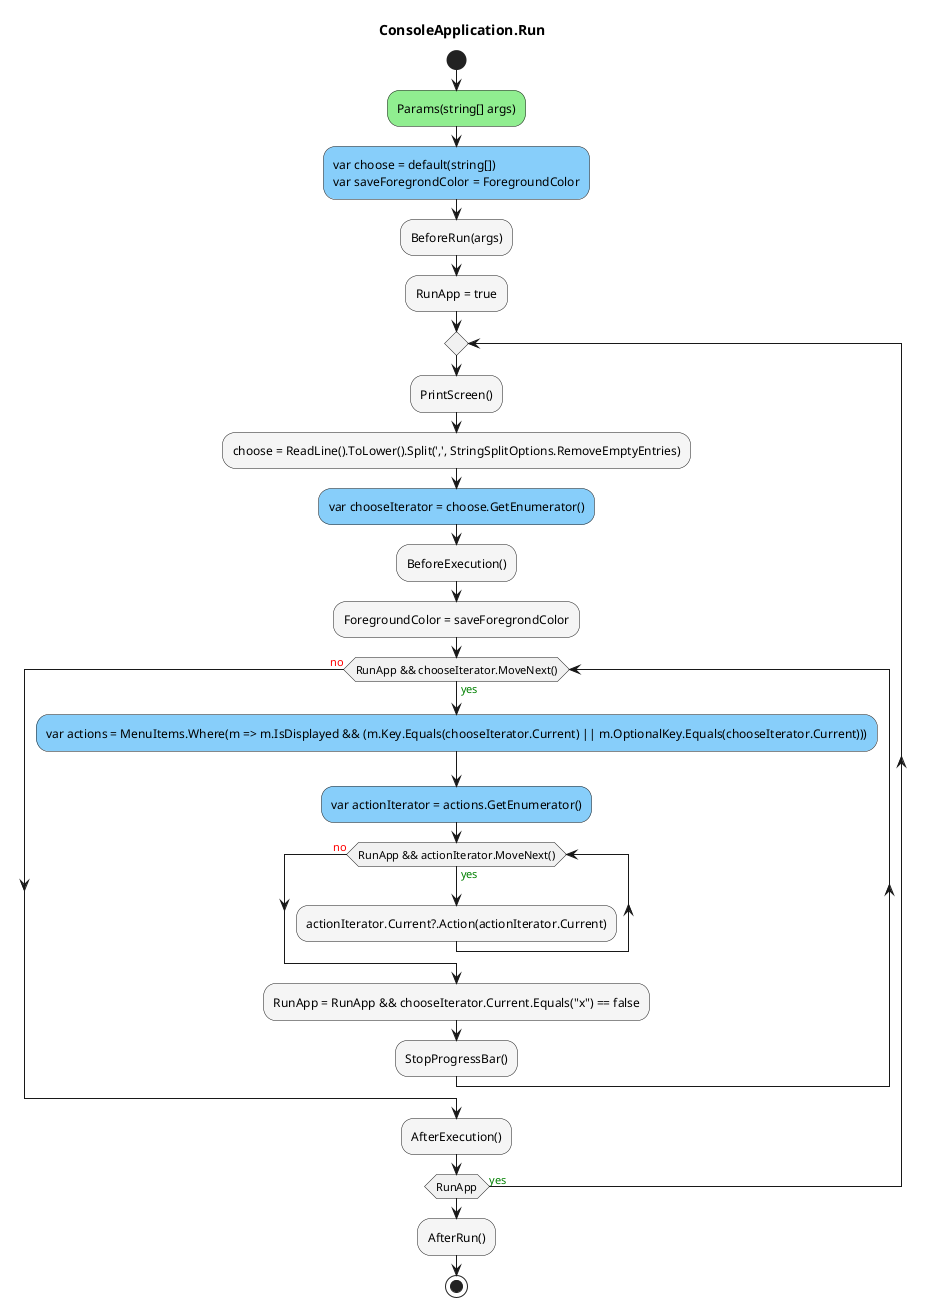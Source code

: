 @startuml ConsoleApplication.Run
title ConsoleApplication.Run
start
#LightGreen:Params(string[] args);
#LightSkyBlue:var choose = default(string[])\nvar saveForegrondColor = ForegroundColor;
#WhiteSmoke:BeforeRun(args);
#WhiteSmoke:RunApp = true;
repeat
        #WhiteSmoke:PrintScreen();
        #WhiteSmoke:choose = ReadLine().ToLower().Split(',', StringSplitOptions.RemoveEmptyEntries);
        #LightSkyBlue:var chooseIterator = choose.GetEnumerator();
        #WhiteSmoke:BeforeExecution();
        #WhiteSmoke:ForegroundColor = saveForegrondColor;
        while (RunApp && chooseIterator.MoveNext()) is (<color:green>yes)
                #LightSkyBlue:var actions = MenuItems.Where(m => m.IsDisplayed && (m.Key.Equals(chooseIterator.Current) || m.OptionalKey.Equals(chooseIterator.Current)));
                #LightSkyBlue:var actionIterator = actions.GetEnumerator();
                while (RunApp && actionIterator.MoveNext()) is (<color:green>yes)
                        #WhiteSmoke:actionIterator.Current?.Action(actionIterator.Current);
                endwhile (<color:red>no)
                #WhiteSmoke:RunApp = RunApp && chooseIterator.Current.Equals("x") == false;
                #WhiteSmoke:StopProgressBar();
        endwhile (<color:red>no)
        #WhiteSmoke:AfterExecution();
repeat while (RunApp) is (<color:green>yes)
#WhiteSmoke:AfterRun();
stop
@enduml
